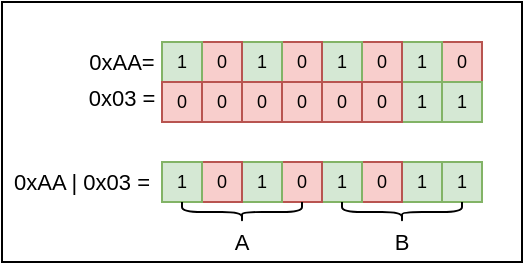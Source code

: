 <mxfile version="20.8.20" type="device"><diagram name="Page-1" id="lFNyY5cYQek90XAUd_tz"><mxGraphModel dx="1434" dy="769" grid="1" gridSize="10" guides="1" tooltips="1" connect="1" arrows="1" fold="1" page="1" pageScale="1" pageWidth="850" pageHeight="1100" math="0" shadow="0"><root><mxCell id="0"/><mxCell id="1" parent="0"/><mxCell id="daZQQv5kocSdCkPJuQs--6" value="" style="rounded=0;whiteSpace=wrap;html=1;fontSize=11;" vertex="1" parent="1"><mxGeometry x="200" y="320" width="260" height="130" as="geometry"/></mxCell><mxCell id="afMphutX7_r8_SjOhIaG-21" value="0" style="rounded=0;whiteSpace=wrap;html=1;fontSize=9;fillColor=#f8cecc;strokeColor=#b85450;" parent="1" vertex="1"><mxGeometry x="420" y="340" width="20" height="20" as="geometry"/></mxCell><mxCell id="afMphutX7_r8_SjOhIaG-22" value="1" style="rounded=0;whiteSpace=wrap;html=1;fontSize=9;fillColor=#d5e8d4;strokeColor=#82b366;" parent="1" vertex="1"><mxGeometry x="420" y="360" width="20" height="20" as="geometry"/></mxCell><mxCell id="afMphutX7_r8_SjOhIaG-23" value="1" style="rounded=0;whiteSpace=wrap;html=1;fontSize=9;fillColor=#d5e8d4;strokeColor=#82b366;" parent="1" vertex="1"><mxGeometry x="400" y="340" width="20" height="20" as="geometry"/></mxCell><mxCell id="afMphutX7_r8_SjOhIaG-24" value="1" style="rounded=0;whiteSpace=wrap;html=1;fontSize=9;fillColor=#d5e8d4;strokeColor=#82b366;" parent="1" vertex="1"><mxGeometry x="400" y="360" width="20" height="20" as="geometry"/></mxCell><mxCell id="afMphutX7_r8_SjOhIaG-25" value="0" style="rounded=0;whiteSpace=wrap;html=1;fontSize=9;fillColor=#f8cecc;strokeColor=#b85450;" parent="1" vertex="1"><mxGeometry x="380" y="340" width="20" height="20" as="geometry"/></mxCell><mxCell id="afMphutX7_r8_SjOhIaG-26" value="0" style="rounded=0;whiteSpace=wrap;html=1;fontSize=9;fillColor=#f8cecc;strokeColor=#b85450;" parent="1" vertex="1"><mxGeometry x="380" y="360" width="20" height="20" as="geometry"/></mxCell><mxCell id="afMphutX7_r8_SjOhIaG-27" value="1" style="rounded=0;whiteSpace=wrap;html=1;fontSize=9;fillColor=#d5e8d4;strokeColor=#82b366;" parent="1" vertex="1"><mxGeometry x="360" y="340" width="20" height="20" as="geometry"/></mxCell><mxCell id="afMphutX7_r8_SjOhIaG-28" value="0" style="rounded=0;whiteSpace=wrap;html=1;fontSize=9;fillColor=#f8cecc;strokeColor=#b85450;" parent="1" vertex="1"><mxGeometry x="360" y="360" width="20" height="20" as="geometry"/></mxCell><mxCell id="afMphutX7_r8_SjOhIaG-29" value="0" style="rounded=0;whiteSpace=wrap;html=1;fontSize=9;fillColor=#f8cecc;strokeColor=#b85450;" parent="1" vertex="1"><mxGeometry x="340" y="340" width="20" height="20" as="geometry"/></mxCell><mxCell id="afMphutX7_r8_SjOhIaG-30" value="0" style="rounded=0;whiteSpace=wrap;html=1;fontSize=9;fillColor=#f8cecc;strokeColor=#b85450;" parent="1" vertex="1"><mxGeometry x="340" y="360" width="20" height="20" as="geometry"/></mxCell><mxCell id="afMphutX7_r8_SjOhIaG-31" value="1" style="rounded=0;whiteSpace=wrap;html=1;fontSize=9;fillColor=#d5e8d4;strokeColor=#82b366;" parent="1" vertex="1"><mxGeometry x="320" y="340" width="20" height="20" as="geometry"/></mxCell><mxCell id="afMphutX7_r8_SjOhIaG-32" value="0" style="rounded=0;whiteSpace=wrap;html=1;fontSize=9;fillColor=#f8cecc;strokeColor=#b85450;" parent="1" vertex="1"><mxGeometry x="320" y="360" width="20" height="20" as="geometry"/></mxCell><mxCell id="afMphutX7_r8_SjOhIaG-33" value="0" style="rounded=0;whiteSpace=wrap;html=1;fontSize=9;fillColor=#f8cecc;strokeColor=#b85450;" parent="1" vertex="1"><mxGeometry x="300" y="340" width="20" height="20" as="geometry"/></mxCell><mxCell id="afMphutX7_r8_SjOhIaG-34" value="0" style="rounded=0;whiteSpace=wrap;html=1;fontSize=9;fillColor=#f8cecc;strokeColor=#b85450;" parent="1" vertex="1"><mxGeometry x="300" y="360" width="20" height="20" as="geometry"/></mxCell><mxCell id="afMphutX7_r8_SjOhIaG-35" value="1" style="rounded=0;whiteSpace=wrap;html=1;fontSize=9;fillColor=#d5e8d4;strokeColor=#82b366;" parent="1" vertex="1"><mxGeometry x="280" y="340" width="20" height="20" as="geometry"/></mxCell><mxCell id="afMphutX7_r8_SjOhIaG-36" value="0" style="rounded=0;whiteSpace=wrap;html=1;fontSize=9;fillColor=#f8cecc;strokeColor=#b85450;" parent="1" vertex="1"><mxGeometry x="280" y="360" width="20" height="20" as="geometry"/></mxCell><mxCell id="afMphutX7_r8_SjOhIaG-38" value="1" style="rounded=0;whiteSpace=wrap;html=1;fontSize=9;fillColor=#d5e8d4;strokeColor=#82b366;" parent="1" vertex="1"><mxGeometry x="420" y="400" width="20" height="20" as="geometry"/></mxCell><mxCell id="afMphutX7_r8_SjOhIaG-39" value="1" style="rounded=0;whiteSpace=wrap;html=1;fontSize=9;fillColor=#d5e8d4;strokeColor=#82b366;" parent="1" vertex="1"><mxGeometry x="400" y="400" width="20" height="20" as="geometry"/></mxCell><mxCell id="afMphutX7_r8_SjOhIaG-40" value="0" style="rounded=0;whiteSpace=wrap;html=1;fontSize=9;fillColor=#f8cecc;strokeColor=#b85450;" parent="1" vertex="1"><mxGeometry x="380" y="400" width="20" height="20" as="geometry"/></mxCell><mxCell id="afMphutX7_r8_SjOhIaG-41" value="1" style="rounded=0;whiteSpace=wrap;html=1;fontSize=9;fillColor=#d5e8d4;strokeColor=#82b366;" parent="1" vertex="1"><mxGeometry x="360" y="400" width="20" height="20" as="geometry"/></mxCell><mxCell id="afMphutX7_r8_SjOhIaG-42" value="0" style="rounded=0;whiteSpace=wrap;html=1;fontSize=9;fillColor=#f8cecc;strokeColor=#b85450;" parent="1" vertex="1"><mxGeometry x="340" y="400" width="20" height="20" as="geometry"/></mxCell><mxCell id="afMphutX7_r8_SjOhIaG-43" value="1" style="rounded=0;whiteSpace=wrap;html=1;fontSize=9;fillColor=#d5e8d4;strokeColor=#82b366;" parent="1" vertex="1"><mxGeometry x="320" y="400" width="20" height="20" as="geometry"/></mxCell><mxCell id="afMphutX7_r8_SjOhIaG-44" value="0" style="rounded=0;whiteSpace=wrap;html=1;fontSize=9;fillColor=#f8cecc;strokeColor=#b85450;" parent="1" vertex="1"><mxGeometry x="300" y="400" width="20" height="20" as="geometry"/></mxCell><mxCell id="afMphutX7_r8_SjOhIaG-45" value="1" style="rounded=0;whiteSpace=wrap;html=1;fontSize=9;fillColor=#d5e8d4;strokeColor=#82b366;" parent="1" vertex="1"><mxGeometry x="280" y="400" width="20" height="20" as="geometry"/></mxCell><mxCell id="afMphutX7_r8_SjOhIaG-46" value="&lt;font style=&quot;font-size: 11px;&quot;&gt;0xAA= &lt;/font&gt;" style="text;html=1;strokeColor=none;fillColor=none;align=center;verticalAlign=middle;whiteSpace=wrap;rounded=0;fontSize=9;" parent="1" vertex="1"><mxGeometry x="240" y="335" width="40" height="30" as="geometry"/></mxCell><mxCell id="afMphutX7_r8_SjOhIaG-47" value="&lt;font style=&quot;font-size: 11px;&quot;&gt;0x03 = &lt;/font&gt;" style="text;html=1;strokeColor=none;fillColor=none;align=center;verticalAlign=middle;whiteSpace=wrap;rounded=0;fontSize=9;" parent="1" vertex="1"><mxGeometry x="240" y="355" width="40" height="25" as="geometry"/></mxCell><mxCell id="afMphutX7_r8_SjOhIaG-50" value="&lt;font style=&quot;font-size: 11px;&quot;&gt;0xAA | 0x03 =&lt;/font&gt;" style="text;html=1;strokeColor=none;fillColor=none;align=center;verticalAlign=middle;whiteSpace=wrap;rounded=0;fontSize=9;" parent="1" vertex="1"><mxGeometry x="200" y="395" width="80" height="30" as="geometry"/></mxCell><mxCell id="daZQQv5kocSdCkPJuQs--1" value="" style="shape=curlyBracket;whiteSpace=wrap;html=1;rounded=1;labelPosition=left;verticalLabelPosition=middle;align=right;verticalAlign=middle;fontSize=11;rotation=-90;size=0.5;" vertex="1" parent="1"><mxGeometry x="315" y="395" width="10" height="60" as="geometry"/></mxCell><mxCell id="daZQQv5kocSdCkPJuQs--2" value="" style="shape=curlyBracket;whiteSpace=wrap;html=1;rounded=1;labelPosition=left;verticalLabelPosition=middle;align=right;verticalAlign=middle;fontSize=11;rotation=-90;" vertex="1" parent="1"><mxGeometry x="395" y="395" width="10" height="60" as="geometry"/></mxCell><mxCell id="daZQQv5kocSdCkPJuQs--3" value="A" style="text;html=1;strokeColor=none;fillColor=none;align=center;verticalAlign=middle;whiteSpace=wrap;rounded=0;fontSize=11;" vertex="1" parent="1"><mxGeometry x="290" y="425" width="60" height="30" as="geometry"/></mxCell><mxCell id="daZQQv5kocSdCkPJuQs--5" value="B" style="text;html=1;strokeColor=none;fillColor=none;align=center;verticalAlign=middle;whiteSpace=wrap;rounded=0;fontSize=11;" vertex="1" parent="1"><mxGeometry x="370" y="425" width="60" height="30" as="geometry"/></mxCell></root></mxGraphModel></diagram></mxfile>